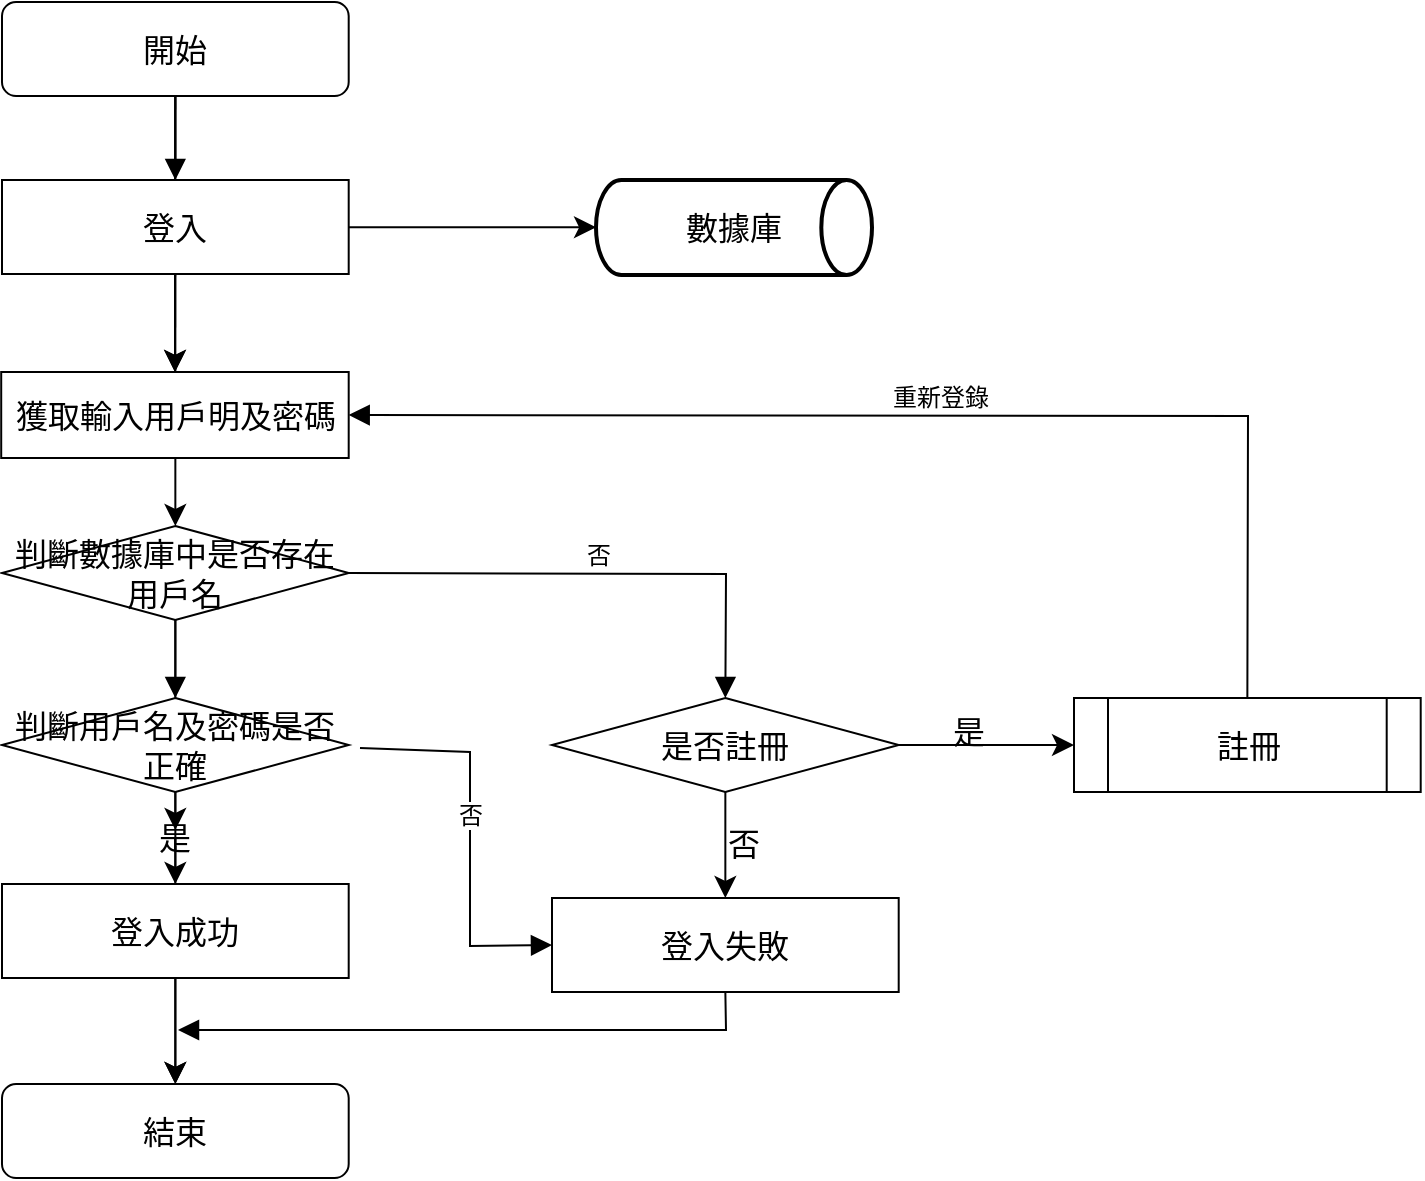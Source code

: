 <mxfile version="22.1.11" type="google">
  <diagram name="第 1 页" id="piLcwtIjBWUtRjQRcUfH">
    <mxGraphModel grid="0" page="0" gridSize="10" guides="1" tooltips="1" connect="1" arrows="1" fold="1" pageScale="1" pageWidth="827" pageHeight="1169" math="0" shadow="0">
      <root>
        <mxCell id="0" />
        <mxCell id="1" parent="0" />
        <mxCell id="MrIWiduFt4mXjjwJPLYG-23" value="" style="edgeStyle=none;curved=1;rounded=0;orthogonalLoop=1;jettySize=auto;html=1;fontSize=12;startSize=8;endSize=8;" edge="1" parent="1" source="MrIWiduFt4mXjjwJPLYG-1" target="MrIWiduFt4mXjjwJPLYG-5">
          <mxGeometry relative="1" as="geometry" />
        </mxCell>
        <mxCell id="MrIWiduFt4mXjjwJPLYG-28" value="" style="edgeStyle=none;curved=1;rounded=0;orthogonalLoop=1;jettySize=auto;html=1;fontSize=12;startSize=8;endSize=8;" edge="1" parent="1" source="MrIWiduFt4mXjjwJPLYG-1" target="MrIWiduFt4mXjjwJPLYG-5">
          <mxGeometry relative="1" as="geometry" />
        </mxCell>
        <mxCell id="MrIWiduFt4mXjjwJPLYG-1" value="開始" style="rounded=1;whiteSpace=wrap;html=1;fontSize=16;rotation=0;" vertex="1" parent="1">
          <mxGeometry x="13" y="-161" width="173.35" height="47" as="geometry" />
        </mxCell>
        <mxCell id="MrIWiduFt4mXjjwJPLYG-24" value="" style="edgeStyle=none;curved=1;rounded=0;orthogonalLoop=1;jettySize=auto;html=1;fontSize=12;startSize=8;endSize=8;" edge="1" parent="1" source="MrIWiduFt4mXjjwJPLYG-2" target="MrIWiduFt4mXjjwJPLYG-6">
          <mxGeometry relative="1" as="geometry" />
        </mxCell>
        <mxCell id="MrIWiduFt4mXjjwJPLYG-35" value="" style="edgeStyle=none;curved=1;rounded=0;orthogonalLoop=1;jettySize=auto;html=1;fontSize=12;startSize=8;endSize=8;" edge="1" parent="1" source="MrIWiduFt4mXjjwJPLYG-2" target="MrIWiduFt4mXjjwJPLYG-11">
          <mxGeometry relative="1" as="geometry" />
        </mxCell>
        <mxCell id="MrIWiduFt4mXjjwJPLYG-2" value="登入" style="rounded=0;whiteSpace=wrap;html=1;fontSize=16;rotation=0;" vertex="1" parent="1">
          <mxGeometry x="13" y="-72" width="173.35" height="47" as="geometry" />
        </mxCell>
        <mxCell id="MrIWiduFt4mXjjwJPLYG-5" value="獲取輸入用戶明及密碼" style="rounded=0;whiteSpace=wrap;html=1;fontSize=16;" vertex="1" parent="1">
          <mxGeometry x="12.6" y="24" width="173.75" height="43" as="geometry" />
        </mxCell>
        <mxCell id="MrIWiduFt4mXjjwJPLYG-25" value="" style="edgeStyle=none;curved=1;rounded=0;orthogonalLoop=1;jettySize=auto;html=1;fontSize=12;startSize=8;endSize=8;" edge="1" parent="1" source="MrIWiduFt4mXjjwJPLYG-6" target="MrIWiduFt4mXjjwJPLYG-8">
          <mxGeometry relative="1" as="geometry" />
        </mxCell>
        <mxCell id="MrIWiduFt4mXjjwJPLYG-6" value="判斷數據庫中是否存在用戶名" style="rhombus;whiteSpace=wrap;html=1;fontSize=16;rotation=0;" vertex="1" parent="1">
          <mxGeometry x="13" y="101" width="173.35" height="47" as="geometry" />
        </mxCell>
        <mxCell id="MrIWiduFt4mXjjwJPLYG-27" value="" style="edgeStyle=none;curved=1;rounded=0;orthogonalLoop=1;jettySize=auto;html=1;fontSize=12;startSize=8;endSize=8;" edge="1" parent="1" source="MrIWiduFt4mXjjwJPLYG-33" target="MrIWiduFt4mXjjwJPLYG-9">
          <mxGeometry relative="1" as="geometry" />
        </mxCell>
        <mxCell id="MrIWiduFt4mXjjwJPLYG-7" value="判斷用戶名及密碼是否正確" style="rhombus;whiteSpace=wrap;html=1;fontSize=16;rotation=0;" vertex="1" parent="1">
          <mxGeometry x="13" y="187" width="173.35" height="47" as="geometry" />
        </mxCell>
        <mxCell id="MrIWiduFt4mXjjwJPLYG-26" value="" style="edgeStyle=none;curved=1;rounded=0;orthogonalLoop=1;jettySize=auto;html=1;fontSize=12;startSize=8;endSize=8;" edge="1" parent="1" source="MrIWiduFt4mXjjwJPLYG-8" target="MrIWiduFt4mXjjwJPLYG-9">
          <mxGeometry relative="1" as="geometry" />
        </mxCell>
        <mxCell id="MrIWiduFt4mXjjwJPLYG-8" value="登入成功" style="rounded=0;whiteSpace=wrap;html=1;fontSize=16;rotation=0;" vertex="1" parent="1">
          <mxGeometry x="13" y="280" width="173.35" height="47" as="geometry" />
        </mxCell>
        <mxCell id="MrIWiduFt4mXjjwJPLYG-9" value="結束" style="rounded=1;whiteSpace=wrap;html=1;fontSize=16;rotation=0;" vertex="1" parent="1">
          <mxGeometry x="13" y="380" width="173.35" height="47" as="geometry" />
        </mxCell>
        <mxCell id="MrIWiduFt4mXjjwJPLYG-11" value="數據庫" style="strokeWidth=2;html=1;shape=mxgraph.flowchart.direct_data;whiteSpace=wrap;fontSize=16;rotation=0;movable=1;resizable=1;rotatable=1;deletable=1;editable=1;locked=0;connectable=1;" vertex="1" parent="1">
          <mxGeometry x="310" y="-72" width="138" height="47.5" as="geometry" />
        </mxCell>
        <mxCell id="MrIWiduFt4mXjjwJPLYG-29" value="" style="html=1;verticalAlign=bottom;endArrow=block;curved=0;rounded=0;fontSize=12;startSize=8;endSize=8;entryX=0.5;entryY=0;entryDx=0;entryDy=0;exitX=0.5;exitY=1;exitDx=0;exitDy=0;" edge="1" parent="1" source="MrIWiduFt4mXjjwJPLYG-1" target="MrIWiduFt4mXjjwJPLYG-2">
          <mxGeometry width="80" relative="1" as="geometry">
            <mxPoint x="100" y="-114" as="sourcePoint" />
            <mxPoint x="279" y="11" as="targetPoint" />
            <mxPoint as="offset" />
          </mxGeometry>
        </mxCell>
        <mxCell id="MrIWiduFt4mXjjwJPLYG-31" value="" style="html=1;verticalAlign=bottom;endArrow=block;curved=0;rounded=0;fontSize=12;startSize=8;endSize=8;exitX=0.5;exitY=1;exitDx=0;exitDy=0;entryX=0.5;entryY=0;entryDx=0;entryDy=0;" edge="1" parent="1" source="MrIWiduFt4mXjjwJPLYG-6" target="MrIWiduFt4mXjjwJPLYG-7">
          <mxGeometry x="0.026" width="80" relative="1" as="geometry">
            <mxPoint x="199" y="211" as="sourcePoint" />
            <mxPoint x="279" y="211" as="targetPoint" />
            <mxPoint as="offset" />
          </mxGeometry>
        </mxCell>
        <mxCell id="MrIWiduFt4mXjjwJPLYG-34" value="" style="edgeStyle=none;curved=1;rounded=0;orthogonalLoop=1;jettySize=auto;html=1;fontSize=12;startSize=8;endSize=8;" edge="1" parent="1" source="MrIWiduFt4mXjjwJPLYG-7" target="MrIWiduFt4mXjjwJPLYG-33">
          <mxGeometry relative="1" as="geometry">
            <mxPoint x="100" y="234" as="sourcePoint" />
            <mxPoint x="100" y="380" as="targetPoint" />
          </mxGeometry>
        </mxCell>
        <mxCell id="MrIWiduFt4mXjjwJPLYG-33" value="是" style="text;strokeColor=none;fillColor=none;html=1;align=center;verticalAlign=middle;whiteSpace=wrap;rounded=0;fontSize=16;" vertex="1" parent="1">
          <mxGeometry x="87.17" y="253" width="25" height="8" as="geometry" />
        </mxCell>
        <mxCell id="MrIWiduFt4mXjjwJPLYG-39" value="" style="edgeStyle=none;curved=1;rounded=0;orthogonalLoop=1;jettySize=auto;html=1;fontSize=12;startSize=8;endSize=8;" edge="1" parent="1" source="MrIWiduFt4mXjjwJPLYG-36" target="MrIWiduFt4mXjjwJPLYG-38">
          <mxGeometry relative="1" as="geometry" />
        </mxCell>
        <mxCell id="MrIWiduFt4mXjjwJPLYG-56" value="" style="edgeStyle=none;curved=1;rounded=0;orthogonalLoop=1;jettySize=auto;html=1;fontSize=12;startSize=8;endSize=8;" edge="1" parent="1" source="MrIWiduFt4mXjjwJPLYG-36" target="MrIWiduFt4mXjjwJPLYG-55">
          <mxGeometry relative="1" as="geometry" />
        </mxCell>
        <mxCell id="MrIWiduFt4mXjjwJPLYG-36" value="是否註冊" style="rhombus;whiteSpace=wrap;html=1;fontSize=16;rotation=0;" vertex="1" parent="1">
          <mxGeometry x="288" y="187" width="173.35" height="47" as="geometry" />
        </mxCell>
        <mxCell id="MrIWiduFt4mXjjwJPLYG-37" value="否" style="html=1;verticalAlign=bottom;endArrow=block;curved=0;rounded=0;fontSize=12;startSize=8;endSize=8;exitX=1;exitY=0.5;exitDx=0;exitDy=0;entryX=0.5;entryY=0;entryDx=0;entryDy=0;" edge="1" parent="1" source="MrIWiduFt4mXjjwJPLYG-6" target="MrIWiduFt4mXjjwJPLYG-36">
          <mxGeometry x="-0.003" width="80" relative="1" as="geometry">
            <mxPoint x="192" y="112" as="sourcePoint" />
            <mxPoint x="272" y="112" as="targetPoint" />
            <Array as="points">
              <mxPoint x="375" y="125" />
            </Array>
            <mxPoint as="offset" />
          </mxGeometry>
        </mxCell>
        <mxCell id="MrIWiduFt4mXjjwJPLYG-38" value="登入失敗" style="rounded=0;whiteSpace=wrap;html=1;fontSize=16;rotation=0;" vertex="1" parent="1">
          <mxGeometry x="288" y="287" width="173.35" height="47" as="geometry" />
        </mxCell>
        <mxCell id="MrIWiduFt4mXjjwJPLYG-41" value="否" style="html=1;verticalAlign=bottom;endArrow=block;curved=0;rounded=0;fontSize=12;startSize=8;endSize=8;entryX=0;entryY=0.5;entryDx=0;entryDy=0;" edge="1" parent="1" target="MrIWiduFt4mXjjwJPLYG-38">
          <mxGeometry width="80" relative="1" as="geometry">
            <mxPoint x="192" y="212" as="sourcePoint" />
            <mxPoint x="272" y="212" as="targetPoint" />
            <Array as="points">
              <mxPoint x="247" y="214" />
              <mxPoint x="247" y="311" />
            </Array>
          </mxGeometry>
        </mxCell>
        <mxCell id="MrIWiduFt4mXjjwJPLYG-42" value="否" style="text;strokeColor=none;fillColor=none;html=1;align=center;verticalAlign=middle;whiteSpace=wrap;rounded=0;fontSize=16;" vertex="1" parent="1">
          <mxGeometry x="376" y="253" width="16.33" height="13" as="geometry" />
        </mxCell>
        <mxCell id="MrIWiduFt4mXjjwJPLYG-53" value="" style="html=1;verticalAlign=bottom;endArrow=block;curved=0;rounded=0;fontSize=12;startSize=8;endSize=8;exitX=0.5;exitY=1;exitDx=0;exitDy=0;" edge="1" parent="1" source="MrIWiduFt4mXjjwJPLYG-38">
          <mxGeometry width="80" relative="1" as="geometry">
            <mxPoint x="209" y="213" as="sourcePoint" />
            <mxPoint x="101" y="353" as="targetPoint" />
            <Array as="points">
              <mxPoint x="375" y="353" />
            </Array>
          </mxGeometry>
        </mxCell>
        <mxCell id="MrIWiduFt4mXjjwJPLYG-55" value="註冊" style="shape=process;whiteSpace=wrap;html=1;backgroundOutline=1;fontSize=16;rotation=0;" vertex="1" parent="1">
          <mxGeometry x="549" y="187" width="173.35" height="47" as="geometry" />
        </mxCell>
        <mxCell id="MrIWiduFt4mXjjwJPLYG-57" value="是" style="text;strokeColor=none;fillColor=none;html=1;align=center;verticalAlign=middle;whiteSpace=wrap;rounded=0;fontSize=16;" vertex="1" parent="1">
          <mxGeometry x="488" y="196" width="17" height="15" as="geometry" />
        </mxCell>
        <mxCell id="MrIWiduFt4mXjjwJPLYG-60" value="重新登錄" style="html=1;verticalAlign=bottom;endArrow=block;curved=0;rounded=0;fontSize=12;startSize=8;endSize=8;exitX=0.5;exitY=0;exitDx=0;exitDy=0;entryX=1;entryY=0.5;entryDx=0;entryDy=0;" edge="1" parent="1" source="MrIWiduFt4mXjjwJPLYG-55" target="MrIWiduFt4mXjjwJPLYG-5">
          <mxGeometry width="80" relative="1" as="geometry">
            <mxPoint x="449" y="13" as="sourcePoint" />
            <mxPoint x="287" y="40" as="targetPoint" />
            <Array as="points">
              <mxPoint x="636" y="46" />
            </Array>
          </mxGeometry>
        </mxCell>
      </root>
    </mxGraphModel>
  </diagram>
</mxfile>
